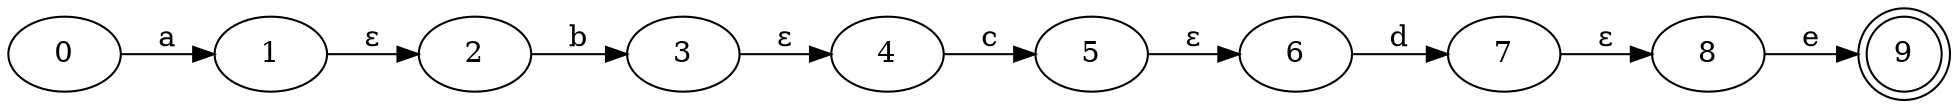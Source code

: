 digraph Automata {
	rankdir=LR
	0 [label=0]
	0 -> 1 [label=a]
	1 [label=1]
	1 -> 2 [label="ε"]
	2 [label=2]
	2 -> 3 [label=b]
	3 [label=3]
	3 -> 4 [label="ε"]
	4 [label=4]
	4 -> 5 [label=c]
	5 [label=5]
	5 -> 6 [label="ε"]
	6 [label=6]
	6 -> 7 [label=d]
	7 [label=7]
	7 -> 8 [label="ε"]
	8 [label=8]
	8 -> 9 [label=e]
	9 [label=9 shape=doublecircle]
}
